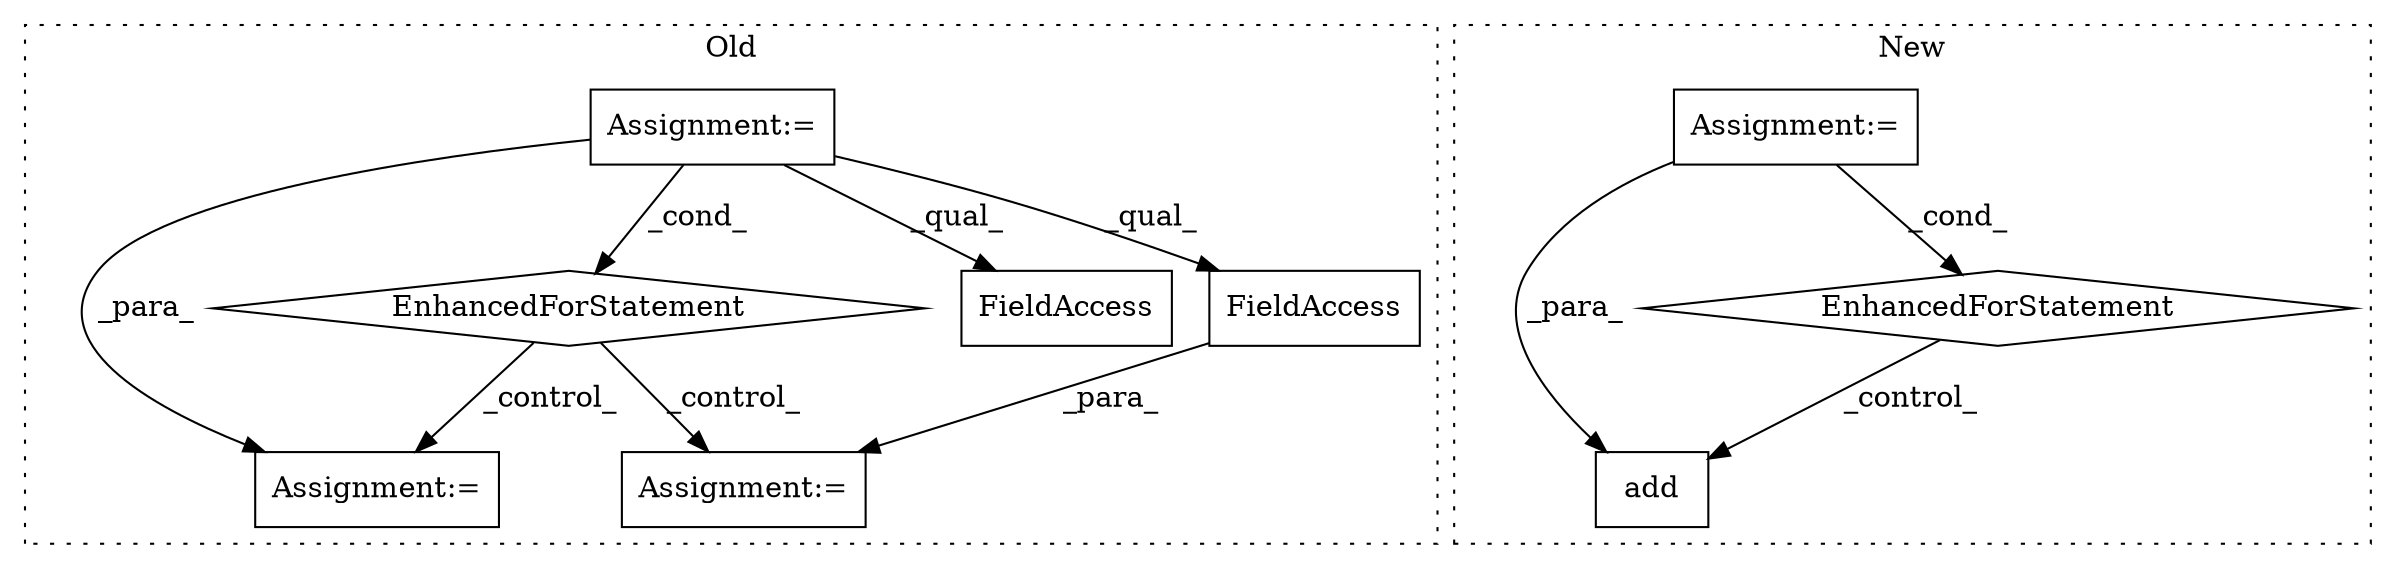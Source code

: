 digraph G {
subgraph cluster0 {
1 [label="EnhancedForStatement" a="70" s="3126,3215" l="65,2" shape="diamond"];
3 [label="Assignment:=" a="7" s="3035" l="1" shape="box"];
6 [label="Assignment:=" a="7" s="3307" l="1" shape="box"];
7 [label="Assignment:=" a="7" s="3448" l="1" shape="box"];
8 [label="FieldAccess" a="22" s="3508" l="9" shape="box"];
9 [label="FieldAccess" a="22" s="3449" l="8" shape="box"];
label = "Old";
style="dotted";
}
subgraph cluster1 {
2 [label="add" a="32" s="4696,4704" l="4,1" shape="box"];
4 [label="EnhancedForStatement" a="70" s="4512,4601" l="61,2" shape="diamond"];
5 [label="Assignment:=" a="7" s="4512,4601" l="61,2" shape="box"];
label = "New";
style="dotted";
}
1 -> 6 [label="_control_"];
1 -> 7 [label="_control_"];
3 -> 9 [label="_qual_"];
3 -> 6 [label="_para_"];
3 -> 8 [label="_qual_"];
3 -> 1 [label="_cond_"];
4 -> 2 [label="_control_"];
5 -> 4 [label="_cond_"];
5 -> 2 [label="_para_"];
9 -> 7 [label="_para_"];
}